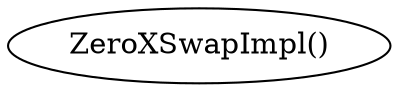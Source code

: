 digraph "" {
	graph [bb="0,0,164.72,36"];
	node [label="\N"];
	"ZeroXSwapImpl()"	 [height=0.5,
		pos="82.361,18",
		width=2.2878];
}
